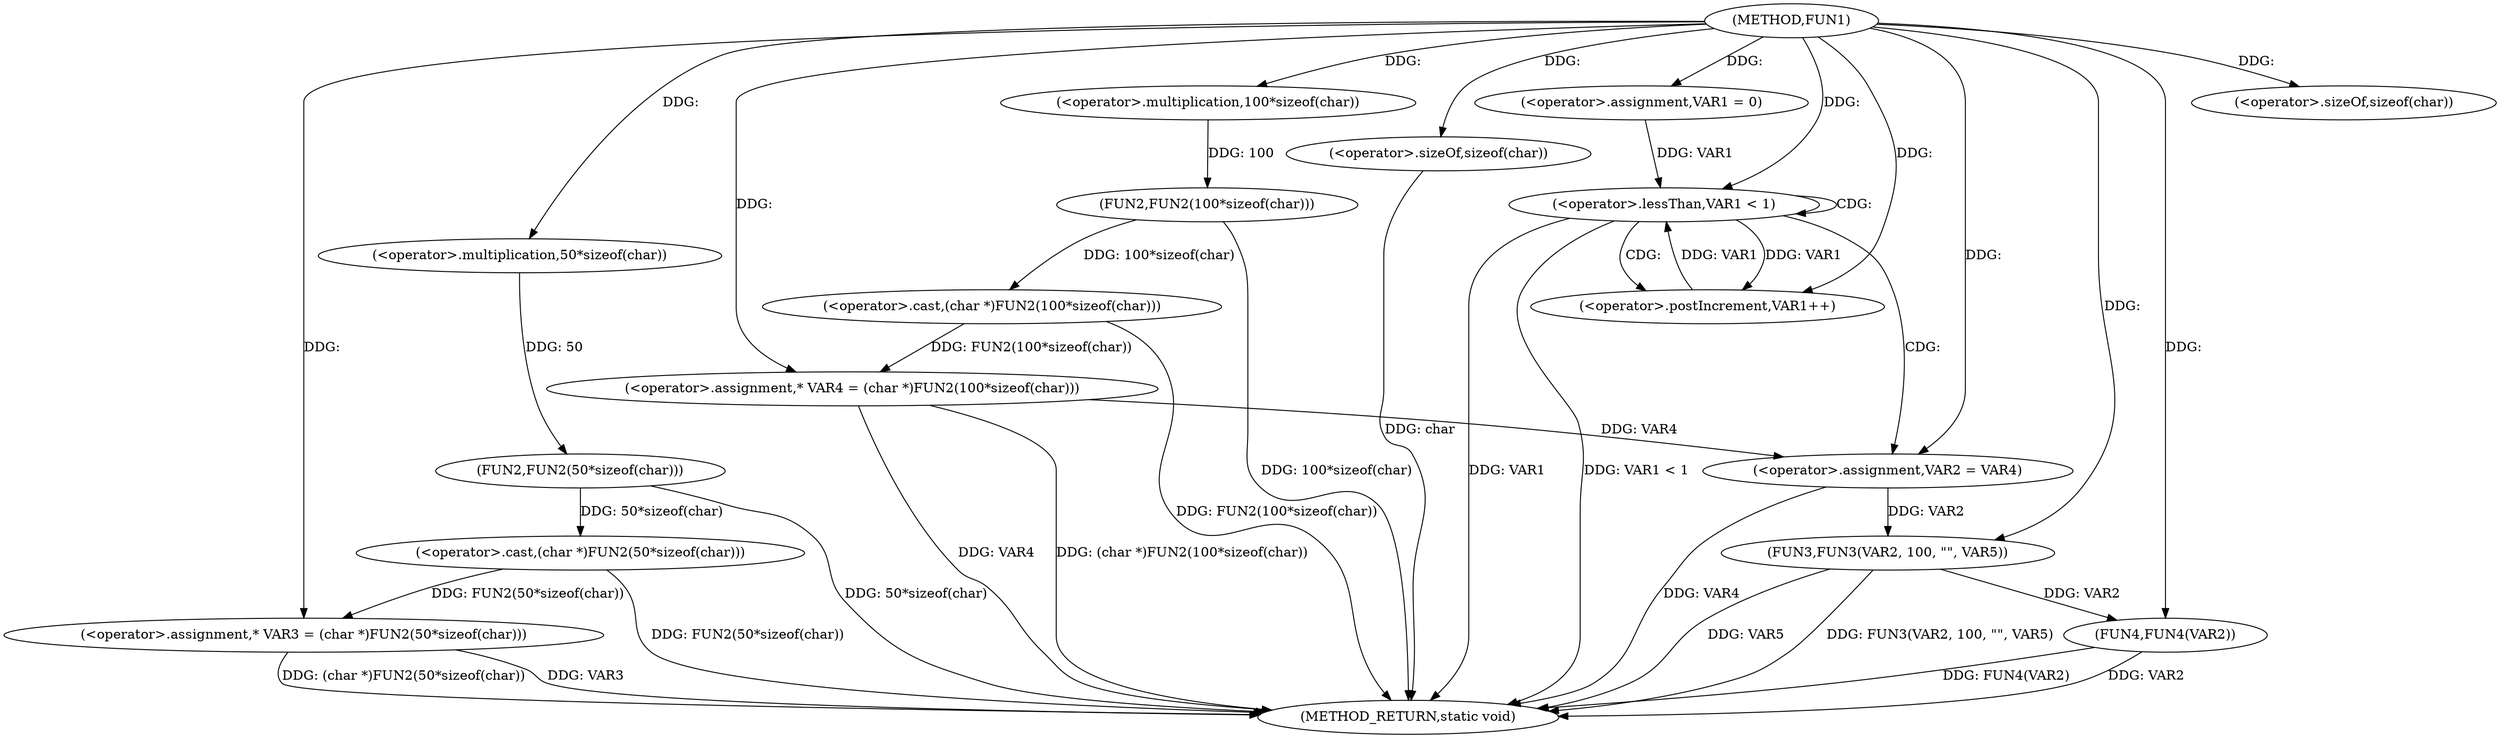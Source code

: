 digraph FUN1 {  
"1000100" [label = "(METHOD,FUN1)" ]
"1000146" [label = "(METHOD_RETURN,static void)" ]
"1000105" [label = "(<operator>.assignment,* VAR3 = (char *)FUN2(50*sizeof(char)))" ]
"1000107" [label = "(<operator>.cast,(char *)FUN2(50*sizeof(char)))" ]
"1000109" [label = "(FUN2,FUN2(50*sizeof(char)))" ]
"1000110" [label = "(<operator>.multiplication,50*sizeof(char))" ]
"1000112" [label = "(<operator>.sizeOf,sizeof(char))" ]
"1000115" [label = "(<operator>.assignment,* VAR4 = (char *)FUN2(100*sizeof(char)))" ]
"1000117" [label = "(<operator>.cast,(char *)FUN2(100*sizeof(char)))" ]
"1000119" [label = "(FUN2,FUN2(100*sizeof(char)))" ]
"1000120" [label = "(<operator>.multiplication,100*sizeof(char))" ]
"1000122" [label = "(<operator>.sizeOf,sizeof(char))" ]
"1000125" [label = "(<operator>.assignment,VAR1 = 0)" ]
"1000128" [label = "(<operator>.lessThan,VAR1 < 1)" ]
"1000131" [label = "(<operator>.postIncrement,VAR1++)" ]
"1000134" [label = "(<operator>.assignment,VAR2 = VAR4)" ]
"1000139" [label = "(FUN3,FUN3(VAR2, 100, \"\", VAR5))" ]
"1000144" [label = "(FUN4,FUN4(VAR2))" ]
  "1000115" -> "1000146"  [ label = "DDG: (char *)FUN2(100*sizeof(char))"] 
  "1000105" -> "1000146"  [ label = "DDG: (char *)FUN2(50*sizeof(char))"] 
  "1000128" -> "1000146"  [ label = "DDG: VAR1 < 1"] 
  "1000117" -> "1000146"  [ label = "DDG: FUN2(100*sizeof(char))"] 
  "1000115" -> "1000146"  [ label = "DDG: VAR4"] 
  "1000122" -> "1000146"  [ label = "DDG: char"] 
  "1000139" -> "1000146"  [ label = "DDG: FUN3(VAR2, 100, \"\", VAR5)"] 
  "1000128" -> "1000146"  [ label = "DDG: VAR1"] 
  "1000144" -> "1000146"  [ label = "DDG: FUN4(VAR2)"] 
  "1000109" -> "1000146"  [ label = "DDG: 50*sizeof(char)"] 
  "1000119" -> "1000146"  [ label = "DDG: 100*sizeof(char)"] 
  "1000139" -> "1000146"  [ label = "DDG: VAR5"] 
  "1000134" -> "1000146"  [ label = "DDG: VAR4"] 
  "1000144" -> "1000146"  [ label = "DDG: VAR2"] 
  "1000105" -> "1000146"  [ label = "DDG: VAR3"] 
  "1000107" -> "1000146"  [ label = "DDG: FUN2(50*sizeof(char))"] 
  "1000107" -> "1000105"  [ label = "DDG: FUN2(50*sizeof(char))"] 
  "1000100" -> "1000105"  [ label = "DDG: "] 
  "1000109" -> "1000107"  [ label = "DDG: 50*sizeof(char)"] 
  "1000110" -> "1000109"  [ label = "DDG: 50"] 
  "1000100" -> "1000110"  [ label = "DDG: "] 
  "1000100" -> "1000112"  [ label = "DDG: "] 
  "1000117" -> "1000115"  [ label = "DDG: FUN2(100*sizeof(char))"] 
  "1000100" -> "1000115"  [ label = "DDG: "] 
  "1000119" -> "1000117"  [ label = "DDG: 100*sizeof(char)"] 
  "1000120" -> "1000119"  [ label = "DDG: 100"] 
  "1000100" -> "1000120"  [ label = "DDG: "] 
  "1000100" -> "1000122"  [ label = "DDG: "] 
  "1000100" -> "1000125"  [ label = "DDG: "] 
  "1000125" -> "1000128"  [ label = "DDG: VAR1"] 
  "1000131" -> "1000128"  [ label = "DDG: VAR1"] 
  "1000100" -> "1000128"  [ label = "DDG: "] 
  "1000128" -> "1000131"  [ label = "DDG: VAR1"] 
  "1000100" -> "1000131"  [ label = "DDG: "] 
  "1000115" -> "1000134"  [ label = "DDG: VAR4"] 
  "1000100" -> "1000134"  [ label = "DDG: "] 
  "1000134" -> "1000139"  [ label = "DDG: VAR2"] 
  "1000100" -> "1000139"  [ label = "DDG: "] 
  "1000139" -> "1000144"  [ label = "DDG: VAR2"] 
  "1000100" -> "1000144"  [ label = "DDG: "] 
  "1000128" -> "1000128"  [ label = "CDG: "] 
  "1000128" -> "1000131"  [ label = "CDG: "] 
  "1000128" -> "1000134"  [ label = "CDG: "] 
}
